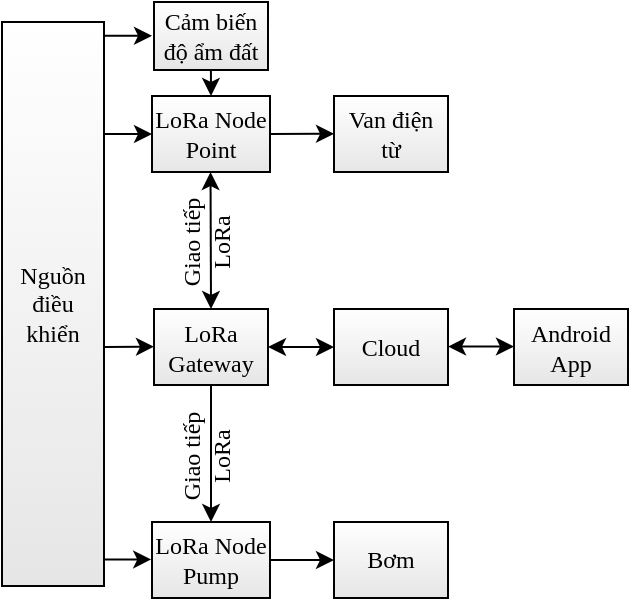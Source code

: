 <mxfile version="14.1.3" type="github">
  <diagram id="ujY_8MnQ07Uea5fMO3YB" name="Page-1">
    <mxGraphModel dx="413" dy="650" grid="0" gridSize="10" guides="1" tooltips="0" connect="1" arrows="1" fold="1" page="0" pageScale="1" pageWidth="1169" pageHeight="827" math="0" shadow="0">
      <root>
        <mxCell id="0" />
        <mxCell id="1" parent="0" />
        <mxCell id="YVLH9a-Lpg27o_2goIA8-1" value="&lt;font face=&quot;Times New Roman&quot; style=&quot;font-size: 12px&quot;&gt;Nguồn&lt;br&gt;điều khiển&lt;br&gt;&lt;/font&gt;" style="rounded=0;whiteSpace=wrap;html=1;shadow=0;glass=0;sketch=0;gradientColor=#E6E6E6;" parent="1" vertex="1">
          <mxGeometry x="310" y="-24" width="51" height="282" as="geometry" />
        </mxCell>
        <mxCell id="cWBtTiU0TXfpDyDzGOIH-2" value="&lt;font face=&quot;Times New Roman&quot;&gt;&lt;font style=&quot;font-size: 12px&quot;&gt;LoRa Node Point&lt;/font&gt;&lt;br&gt;&lt;/font&gt;" style="rounded=0;whiteSpace=wrap;html=1;gradientColor=#E6E6E6;" parent="1" vertex="1">
          <mxGeometry x="385" y="13" width="59" height="38" as="geometry" />
        </mxCell>
        <mxCell id="cWBtTiU0TXfpDyDzGOIH-3" value="&lt;font face=&quot;Times New Roman&quot;&gt;&lt;font style=&quot;font-size: 12px&quot;&gt;LoRa Node Pump&lt;/font&gt;&lt;br&gt;&lt;/font&gt;" style="rounded=0;whiteSpace=wrap;html=1;gradientColor=#E6E6E6;" parent="1" vertex="1">
          <mxGeometry x="385" y="226" width="59" height="38" as="geometry" />
        </mxCell>
        <mxCell id="cWBtTiU0TXfpDyDzGOIH-4" value="&lt;font face=&quot;Times New Roman&quot;&gt;&lt;font style=&quot;font-size: 12px&quot;&gt;LoRa Gateway&lt;/font&gt;&lt;br&gt;&lt;/font&gt;" style="rounded=0;whiteSpace=wrap;html=1;gradientColor=#E6E6E6;" parent="1" vertex="1">
          <mxGeometry x="386" y="119.5" width="57" height="38" as="geometry" />
        </mxCell>
        <mxCell id="cWBtTiU0TXfpDyDzGOIH-6" value="&lt;font face=&quot;Times New Roman&quot;&gt;&lt;font style=&quot;font-size: 12px&quot;&gt;Cảm biến độ ẩm đất&lt;/font&gt;&lt;br&gt;&lt;/font&gt;" style="rounded=0;whiteSpace=wrap;html=1;gradientColor=#E6E6E6;" parent="1" vertex="1">
          <mxGeometry x="386" y="-34" width="57" height="34" as="geometry" />
        </mxCell>
        <mxCell id="cWBtTiU0TXfpDyDzGOIH-7" value="&lt;font face=&quot;Times New Roman&quot;&gt;&lt;font style=&quot;font-size: 12px&quot;&gt;Bơm&lt;/font&gt;&lt;br&gt;&lt;/font&gt;" style="rounded=0;whiteSpace=wrap;html=1;gradientColor=#E6E6E6;" parent="1" vertex="1">
          <mxGeometry x="476" y="226" width="57" height="38" as="geometry" />
        </mxCell>
        <mxCell id="cWBtTiU0TXfpDyDzGOIH-11" value="" style="endArrow=classic;html=1;exitX=1;exitY=0.5;exitDx=0;exitDy=0;entryX=0;entryY=0.5;entryDx=0;entryDy=0;" parent="1" source="cWBtTiU0TXfpDyDzGOIH-3" target="cWBtTiU0TXfpDyDzGOIH-7" edge="1">
          <mxGeometry width="50" height="50" relative="1" as="geometry">
            <mxPoint x="451" y="217.08" as="sourcePoint" />
            <mxPoint x="484" y="217" as="targetPoint" />
          </mxGeometry>
        </mxCell>
        <mxCell id="cWBtTiU0TXfpDyDzGOIH-12" value="&lt;font face=&quot;Times New Roman&quot;&gt;&lt;font style=&quot;font-size: 12px&quot;&gt;Van điện từ&lt;/font&gt;&lt;br&gt;&lt;/font&gt;" style="rounded=0;whiteSpace=wrap;html=1;gradientColor=#E6E6E6;" parent="1" vertex="1">
          <mxGeometry x="476" y="13" width="57" height="38" as="geometry" />
        </mxCell>
        <mxCell id="cWBtTiU0TXfpDyDzGOIH-14" value="" style="endArrow=classic;html=1;exitX=1.007;exitY=0.105;exitDx=0;exitDy=0;exitPerimeter=0;entryX=0.5;entryY=0;entryDx=0;entryDy=0;" parent="1" target="cWBtTiU0TXfpDyDzGOIH-2" edge="1">
          <mxGeometry width="50" height="50" relative="1" as="geometry">
            <mxPoint x="414.449" y="-3.553e-14" as="sourcePoint" />
            <mxPoint x="414.45" y="17.68" as="targetPoint" />
          </mxGeometry>
        </mxCell>
        <mxCell id="cWBtTiU0TXfpDyDzGOIH-20" value="" style="endArrow=classic;html=1;entryX=0;entryY=0.5;entryDx=0;entryDy=0;" parent="1" target="cWBtTiU0TXfpDyDzGOIH-2" edge="1">
          <mxGeometry width="50" height="50" relative="1" as="geometry">
            <mxPoint x="361.4" y="32.04" as="sourcePoint" />
            <mxPoint x="379" y="26" as="targetPoint" />
          </mxGeometry>
        </mxCell>
        <mxCell id="cWBtTiU0TXfpDyDzGOIH-21" value="" style="endArrow=classic;html=1;entryX=0;entryY=0.5;entryDx=0;entryDy=0;" parent="1" edge="1">
          <mxGeometry width="50" height="50" relative="1" as="geometry">
            <mxPoint x="361.4" y="138.52" as="sourcePoint" />
            <mxPoint x="386" y="138.36" as="targetPoint" />
          </mxGeometry>
        </mxCell>
        <mxCell id="cWBtTiU0TXfpDyDzGOIH-24" value="Giao tiếp LoRa" style="text;html=1;strokeColor=none;align=center;verticalAlign=middle;whiteSpace=wrap;rounded=0;fontFamily=Times New Roman;rotation=-90;fontStyle=0" parent="1" vertex="1">
          <mxGeometry x="388" y="76" width="48" height="20" as="geometry" />
        </mxCell>
        <mxCell id="cWBtTiU0TXfpDyDzGOIH-27" value="" style="endArrow=classic;startArrow=classic;html=1;entryX=0.5;entryY=1;entryDx=0;entryDy=0;" parent="1" edge="1">
          <mxGeometry width="50" height="50" relative="1" as="geometry">
            <mxPoint x="414.51" y="119.5" as="sourcePoint" />
            <mxPoint x="414.26" y="51" as="targetPoint" />
          </mxGeometry>
        </mxCell>
        <mxCell id="cWBtTiU0TXfpDyDzGOIH-28" value="Giao tiếp LoRa" style="text;html=1;strokeColor=none;fillColor=none;align=center;verticalAlign=middle;whiteSpace=wrap;rounded=0;fontFamily=Times New Roman;rotation=-90;" parent="1" vertex="1">
          <mxGeometry x="388" y="183" width="48" height="20" as="geometry" />
        </mxCell>
        <mxCell id="cWBtTiU0TXfpDyDzGOIH-29" value="&lt;font face=&quot;Times New Roman&quot;&gt;Cloud&lt;br&gt;&lt;/font&gt;" style="rounded=0;whiteSpace=wrap;html=1;gradientColor=#E6E6E6;" parent="1" vertex="1">
          <mxGeometry x="476" y="119.5" width="57" height="38" as="geometry" />
        </mxCell>
        <mxCell id="cWBtTiU0TXfpDyDzGOIH-30" value="&lt;font face=&quot;Times New Roman&quot;&gt;Android&lt;br&gt;App&lt;br&gt;&lt;/font&gt;" style="rounded=0;whiteSpace=wrap;html=1;gradientColor=#E6E6E6;" parent="1" vertex="1">
          <mxGeometry x="566" y="119.5" width="57" height="38" as="geometry" />
        </mxCell>
        <mxCell id="cWBtTiU0TXfpDyDzGOIH-31" value="" style="endArrow=classic;startArrow=classic;html=1;fontFamily=Times New Roman;entryX=0;entryY=0.5;entryDx=0;entryDy=0;exitX=1;exitY=0.5;exitDx=0;exitDy=0;" parent="1" source="cWBtTiU0TXfpDyDzGOIH-4" target="cWBtTiU0TXfpDyDzGOIH-29" edge="1">
          <mxGeometry width="50" height="50" relative="1" as="geometry">
            <mxPoint x="443" y="140" as="sourcePoint" />
            <mxPoint x="474" y="140" as="targetPoint" />
          </mxGeometry>
        </mxCell>
        <mxCell id="cWBtTiU0TXfpDyDzGOIH-32" value="" style="endArrow=classic;startArrow=classic;html=1;fontFamily=Times New Roman;entryX=0;entryY=0.5;entryDx=0;entryDy=0;exitX=1;exitY=0.5;exitDx=0;exitDy=0;" parent="1" edge="1">
          <mxGeometry width="50" height="50" relative="1" as="geometry">
            <mxPoint x="533" y="138.26" as="sourcePoint" />
            <mxPoint x="566" y="138.26" as="targetPoint" />
          </mxGeometry>
        </mxCell>
        <mxCell id="cWBtTiU0TXfpDyDzGOIH-33" value="" style="endArrow=classic;html=1;exitX=1;exitY=0.5;exitDx=0;exitDy=0;entryX=0;entryY=0.5;entryDx=0;entryDy=0;" parent="1" source="cWBtTiU0TXfpDyDzGOIH-2" edge="1">
          <mxGeometry width="50" height="50" relative="1" as="geometry">
            <mxPoint x="445" y="31.9" as="sourcePoint" />
            <mxPoint x="476" y="31.9" as="targetPoint" />
          </mxGeometry>
        </mxCell>
        <mxCell id="cWBtTiU0TXfpDyDzGOIH-34" value="" style="endArrow=classic;html=1;entryX=0;entryY=0.5;entryDx=0;entryDy=0;" parent="1" edge="1">
          <mxGeometry width="50" height="50" relative="1" as="geometry">
            <mxPoint x="361" y="244.75" as="sourcePoint" />
            <mxPoint x="384.6" y="244.71" as="targetPoint" />
          </mxGeometry>
        </mxCell>
        <mxCell id="cWBtTiU0TXfpDyDzGOIH-35" value="" style="endArrow=classic;html=1;fontFamily=Times New Roman;entryX=0.5;entryY=0;entryDx=0;entryDy=0;exitX=0.5;exitY=1;exitDx=0;exitDy=0;" parent="1" source="cWBtTiU0TXfpDyDzGOIH-4" target="cWBtTiU0TXfpDyDzGOIH-3" edge="1">
          <mxGeometry width="50" height="50" relative="1" as="geometry">
            <mxPoint x="451" y="174" as="sourcePoint" />
            <mxPoint x="464" y="107.5" as="targetPoint" />
          </mxGeometry>
        </mxCell>
        <mxCell id="cWBtTiU0TXfpDyDzGOIH-36" value="" style="endArrow=classic;html=1;entryX=0;entryY=0.5;entryDx=0;entryDy=0;" parent="1" edge="1">
          <mxGeometry width="50" height="50" relative="1" as="geometry">
            <mxPoint x="361.4" y="-17.08" as="sourcePoint" />
            <mxPoint x="385" y="-17.12" as="targetPoint" />
          </mxGeometry>
        </mxCell>
      </root>
    </mxGraphModel>
  </diagram>
</mxfile>
